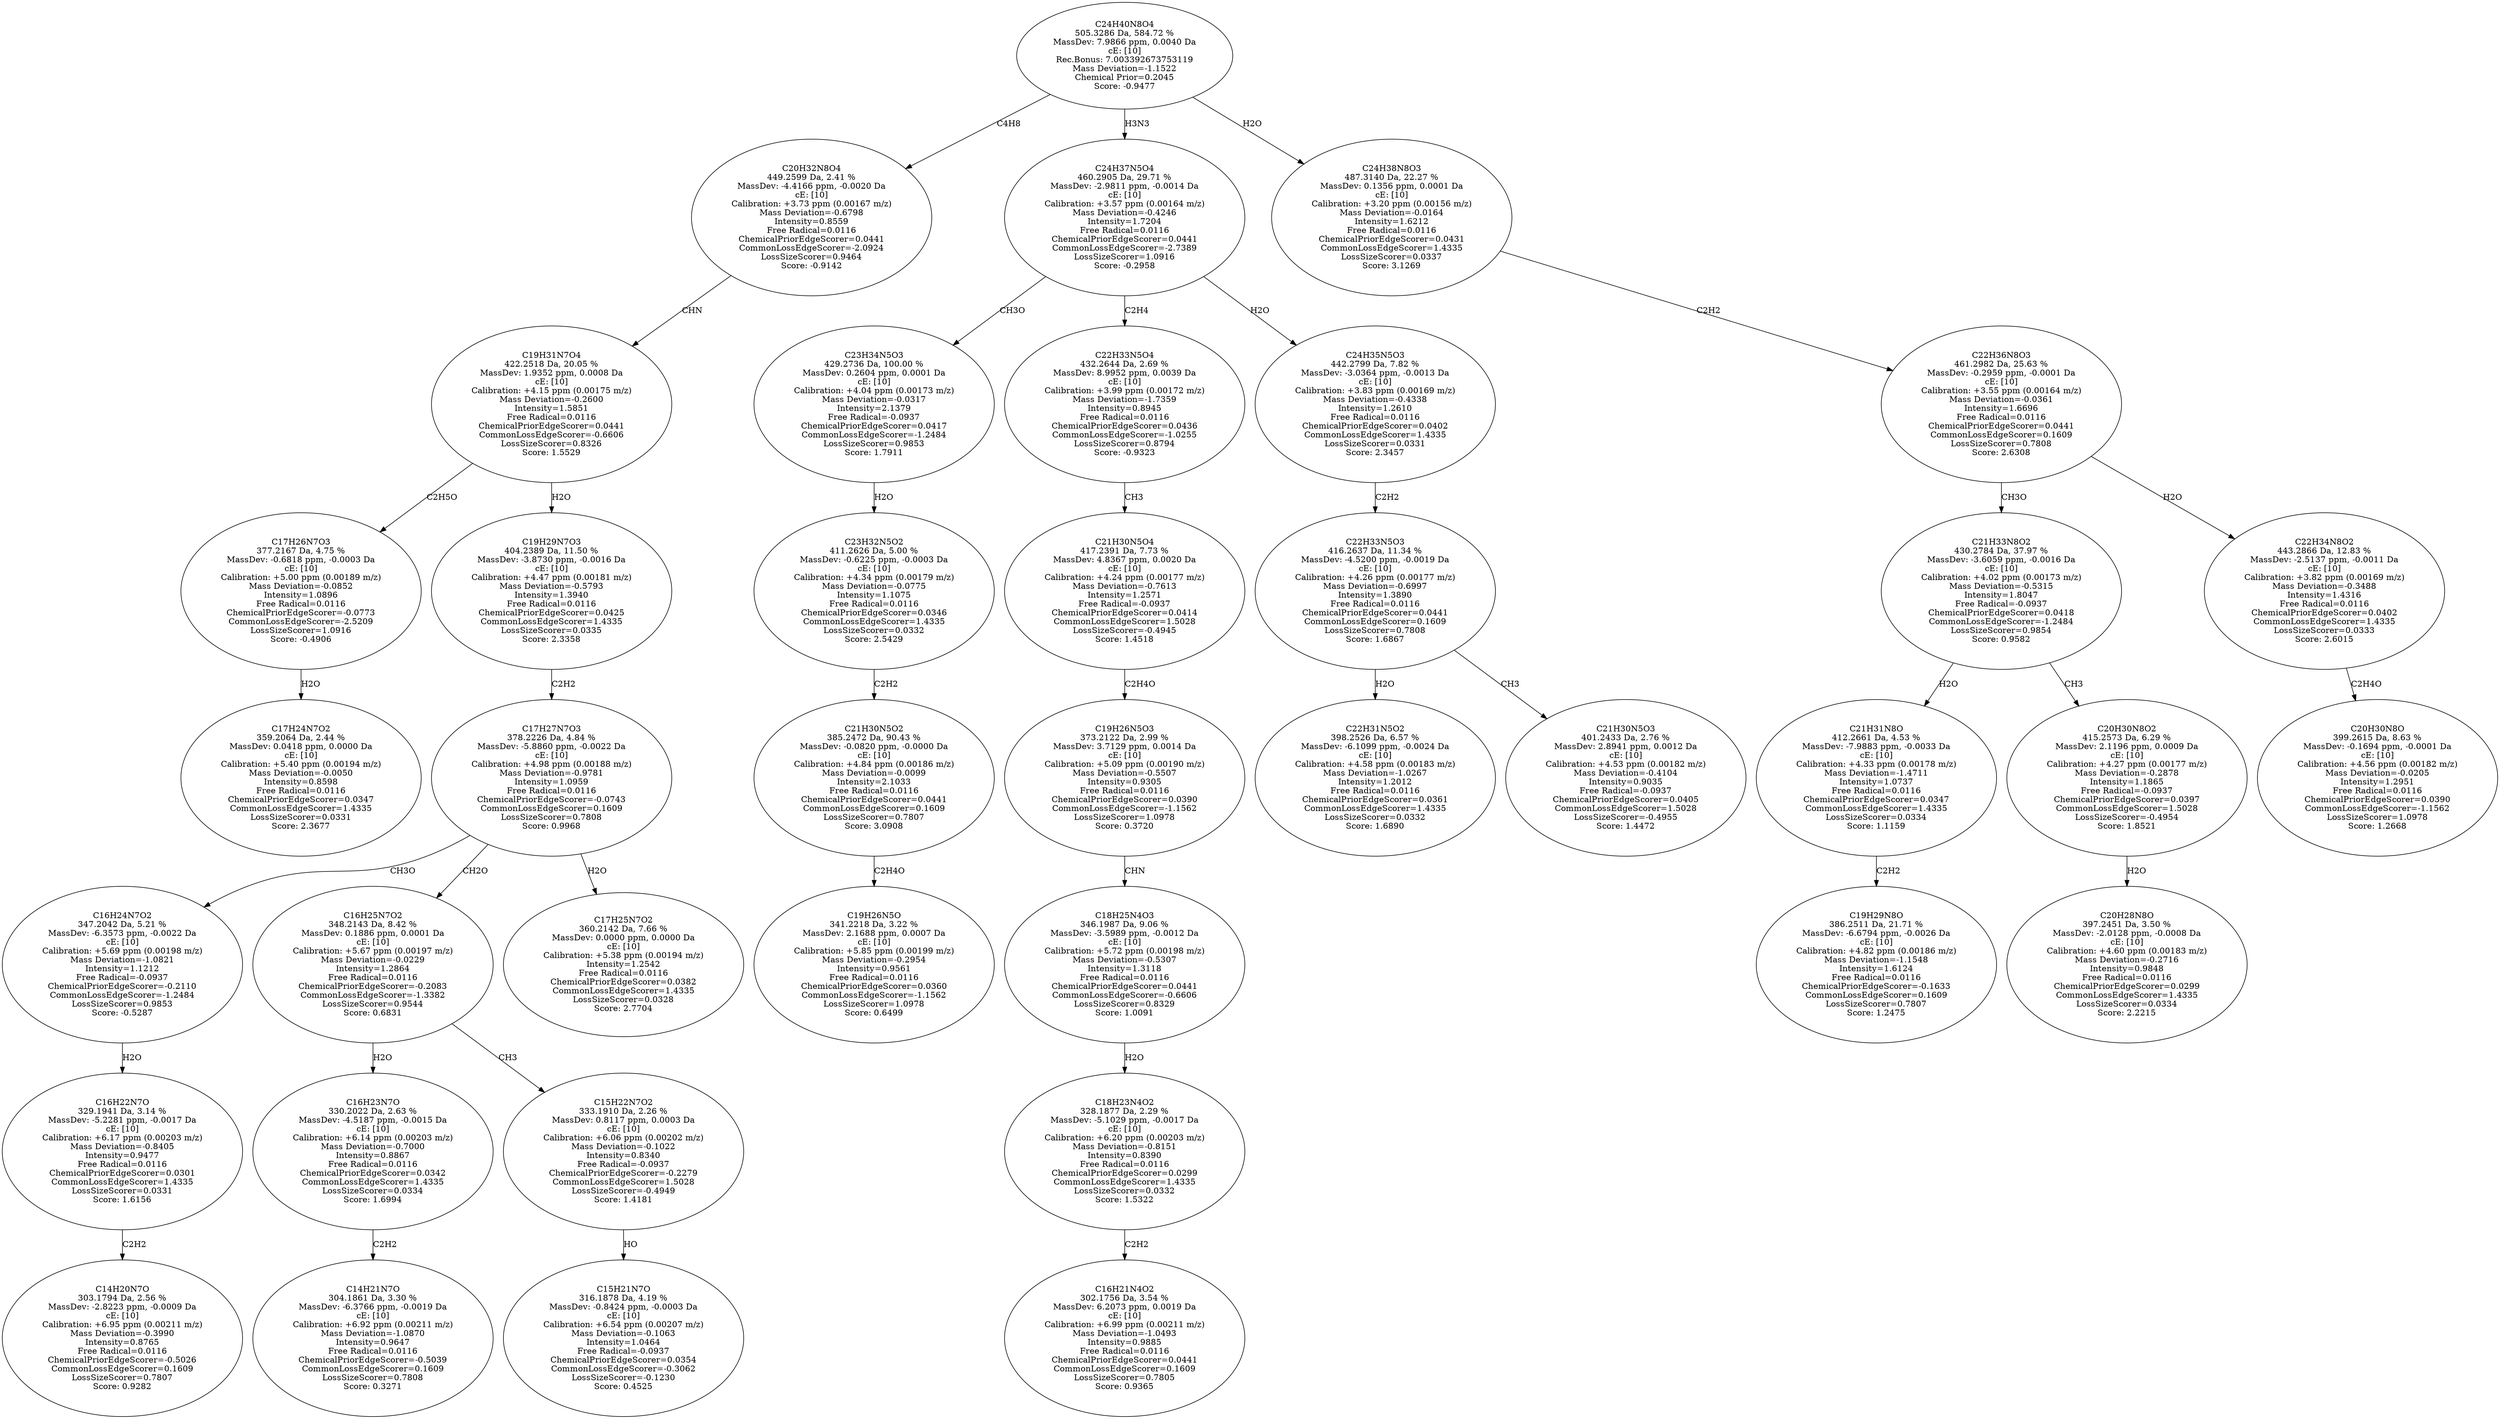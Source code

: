 strict digraph {
v1 [label="C17H24N7O2\n359.2064 Da, 2.44 %\nMassDev: 0.0418 ppm, 0.0000 Da\ncE: [10]\nCalibration: +5.40 ppm (0.00194 m/z)\nMass Deviation=-0.0050\nIntensity=0.8598\nFree Radical=0.0116\nChemicalPriorEdgeScorer=0.0347\nCommonLossEdgeScorer=1.4335\nLossSizeScorer=0.0331\nScore: 2.3677"];
v2 [label="C17H26N7O3\n377.2167 Da, 4.75 %\nMassDev: -0.6818 ppm, -0.0003 Da\ncE: [10]\nCalibration: +5.00 ppm (0.00189 m/z)\nMass Deviation=-0.0852\nIntensity=1.0896\nFree Radical=0.0116\nChemicalPriorEdgeScorer=-0.0773\nCommonLossEdgeScorer=-2.5209\nLossSizeScorer=1.0916\nScore: -0.4906"];
v3 [label="C14H20N7O\n303.1794 Da, 2.56 %\nMassDev: -2.8223 ppm, -0.0009 Da\ncE: [10]\nCalibration: +6.95 ppm (0.00211 m/z)\nMass Deviation=-0.3990\nIntensity=0.8765\nFree Radical=0.0116\nChemicalPriorEdgeScorer=-0.5026\nCommonLossEdgeScorer=0.1609\nLossSizeScorer=0.7807\nScore: 0.9282"];
v4 [label="C16H22N7O\n329.1941 Da, 3.14 %\nMassDev: -5.2281 ppm, -0.0017 Da\ncE: [10]\nCalibration: +6.17 ppm (0.00203 m/z)\nMass Deviation=-0.8405\nIntensity=0.9477\nFree Radical=0.0116\nChemicalPriorEdgeScorer=0.0301\nCommonLossEdgeScorer=1.4335\nLossSizeScorer=0.0331\nScore: 1.6156"];
v5 [label="C16H24N7O2\n347.2042 Da, 5.21 %\nMassDev: -6.3573 ppm, -0.0022 Da\ncE: [10]\nCalibration: +5.69 ppm (0.00198 m/z)\nMass Deviation=-1.0821\nIntensity=1.1212\nFree Radical=-0.0937\nChemicalPriorEdgeScorer=-0.2110\nCommonLossEdgeScorer=-1.2484\nLossSizeScorer=0.9853\nScore: -0.5287"];
v6 [label="C14H21N7O\n304.1861 Da, 3.30 %\nMassDev: -6.3766 ppm, -0.0019 Da\ncE: [10]\nCalibration: +6.92 ppm (0.00211 m/z)\nMass Deviation=-1.0870\nIntensity=0.9647\nFree Radical=0.0116\nChemicalPriorEdgeScorer=-0.5039\nCommonLossEdgeScorer=0.1609\nLossSizeScorer=0.7808\nScore: 0.3271"];
v7 [label="C16H23N7O\n330.2022 Da, 2.63 %\nMassDev: -4.5187 ppm, -0.0015 Da\ncE: [10]\nCalibration: +6.14 ppm (0.00203 m/z)\nMass Deviation=-0.7000\nIntensity=0.8867\nFree Radical=0.0116\nChemicalPriorEdgeScorer=0.0342\nCommonLossEdgeScorer=1.4335\nLossSizeScorer=0.0334\nScore: 1.6994"];
v8 [label="C15H21N7O\n316.1878 Da, 4.19 %\nMassDev: -0.8424 ppm, -0.0003 Da\ncE: [10]\nCalibration: +6.54 ppm (0.00207 m/z)\nMass Deviation=-0.1063\nIntensity=1.0464\nFree Radical=-0.0937\nChemicalPriorEdgeScorer=0.0354\nCommonLossEdgeScorer=-0.3062\nLossSizeScorer=-0.1230\nScore: 0.4525"];
v9 [label="C15H22N7O2\n333.1910 Da, 2.26 %\nMassDev: 0.8117 ppm, 0.0003 Da\ncE: [10]\nCalibration: +6.06 ppm (0.00202 m/z)\nMass Deviation=-0.1022\nIntensity=0.8340\nFree Radical=-0.0937\nChemicalPriorEdgeScorer=-0.2279\nCommonLossEdgeScorer=1.5028\nLossSizeScorer=-0.4949\nScore: 1.4181"];
v10 [label="C16H25N7O2\n348.2143 Da, 8.42 %\nMassDev: 0.1886 ppm, 0.0001 Da\ncE: [10]\nCalibration: +5.67 ppm (0.00197 m/z)\nMass Deviation=-0.0229\nIntensity=1.2864\nFree Radical=0.0116\nChemicalPriorEdgeScorer=-0.2083\nCommonLossEdgeScorer=-1.3382\nLossSizeScorer=0.9544\nScore: 0.6831"];
v11 [label="C17H25N7O2\n360.2142 Da, 7.66 %\nMassDev: 0.0000 ppm, 0.0000 Da\ncE: [10]\nCalibration: +5.38 ppm (0.00194 m/z)\nIntensity=1.2542\nFree Radical=0.0116\nChemicalPriorEdgeScorer=0.0382\nCommonLossEdgeScorer=1.4335\nLossSizeScorer=0.0328\nScore: 2.7704"];
v12 [label="C17H27N7O3\n378.2226 Da, 4.84 %\nMassDev: -5.8860 ppm, -0.0022 Da\ncE: [10]\nCalibration: +4.98 ppm (0.00188 m/z)\nMass Deviation=-0.9781\nIntensity=1.0959\nFree Radical=0.0116\nChemicalPriorEdgeScorer=-0.0743\nCommonLossEdgeScorer=0.1609\nLossSizeScorer=0.7808\nScore: 0.9968"];
v13 [label="C19H29N7O3\n404.2389 Da, 11.50 %\nMassDev: -3.8730 ppm, -0.0016 Da\ncE: [10]\nCalibration: +4.47 ppm (0.00181 m/z)\nMass Deviation=-0.5793\nIntensity=1.3940\nFree Radical=0.0116\nChemicalPriorEdgeScorer=0.0425\nCommonLossEdgeScorer=1.4335\nLossSizeScorer=0.0335\nScore: 2.3358"];
v14 [label="C19H31N7O4\n422.2518 Da, 20.05 %\nMassDev: 1.9352 ppm, 0.0008 Da\ncE: [10]\nCalibration: +4.15 ppm (0.00175 m/z)\nMass Deviation=-0.2600\nIntensity=1.5851\nFree Radical=0.0116\nChemicalPriorEdgeScorer=0.0441\nCommonLossEdgeScorer=-0.6606\nLossSizeScorer=0.8326\nScore: 1.5529"];
v15 [label="C20H32N8O4\n449.2599 Da, 2.41 %\nMassDev: -4.4166 ppm, -0.0020 Da\ncE: [10]\nCalibration: +3.73 ppm (0.00167 m/z)\nMass Deviation=-0.6798\nIntensity=0.8559\nFree Radical=0.0116\nChemicalPriorEdgeScorer=0.0441\nCommonLossEdgeScorer=-2.0924\nLossSizeScorer=0.9464\nScore: -0.9142"];
v16 [label="C19H26N5O\n341.2218 Da, 3.22 %\nMassDev: 2.1688 ppm, 0.0007 Da\ncE: [10]\nCalibration: +5.85 ppm (0.00199 m/z)\nMass Deviation=-0.2954\nIntensity=0.9561\nFree Radical=0.0116\nChemicalPriorEdgeScorer=0.0360\nCommonLossEdgeScorer=-1.1562\nLossSizeScorer=1.0978\nScore: 0.6499"];
v17 [label="C21H30N5O2\n385.2472 Da, 90.43 %\nMassDev: -0.0820 ppm, -0.0000 Da\ncE: [10]\nCalibration: +4.84 ppm (0.00186 m/z)\nMass Deviation=-0.0099\nIntensity=2.1033\nFree Radical=0.0116\nChemicalPriorEdgeScorer=0.0441\nCommonLossEdgeScorer=0.1609\nLossSizeScorer=0.7807\nScore: 3.0908"];
v18 [label="C23H32N5O2\n411.2626 Da, 5.00 %\nMassDev: -0.6225 ppm, -0.0003 Da\ncE: [10]\nCalibration: +4.34 ppm (0.00179 m/z)\nMass Deviation=-0.0775\nIntensity=1.1075\nFree Radical=0.0116\nChemicalPriorEdgeScorer=0.0346\nCommonLossEdgeScorer=1.4335\nLossSizeScorer=0.0332\nScore: 2.5429"];
v19 [label="C23H34N5O3\n429.2736 Da, 100.00 %\nMassDev: 0.2604 ppm, 0.0001 Da\ncE: [10]\nCalibration: +4.04 ppm (0.00173 m/z)\nMass Deviation=-0.0317\nIntensity=2.1379\nFree Radical=-0.0937\nChemicalPriorEdgeScorer=0.0417\nCommonLossEdgeScorer=-1.2484\nLossSizeScorer=0.9853\nScore: 1.7911"];
v20 [label="C16H21N4O2\n302.1756 Da, 3.54 %\nMassDev: 6.2073 ppm, 0.0019 Da\ncE: [10]\nCalibration: +6.99 ppm (0.00211 m/z)\nMass Deviation=-1.0493\nIntensity=0.9885\nFree Radical=0.0116\nChemicalPriorEdgeScorer=0.0441\nCommonLossEdgeScorer=0.1609\nLossSizeScorer=0.7805\nScore: 0.9365"];
v21 [label="C18H23N4O2\n328.1877 Da, 2.29 %\nMassDev: -5.1029 ppm, -0.0017 Da\ncE: [10]\nCalibration: +6.20 ppm (0.00203 m/z)\nMass Deviation=-0.8151\nIntensity=0.8390\nFree Radical=0.0116\nChemicalPriorEdgeScorer=0.0299\nCommonLossEdgeScorer=1.4335\nLossSizeScorer=0.0332\nScore: 1.5322"];
v22 [label="C18H25N4O3\n346.1987 Da, 9.06 %\nMassDev: -3.5989 ppm, -0.0012 Da\ncE: [10]\nCalibration: +5.72 ppm (0.00198 m/z)\nMass Deviation=-0.5307\nIntensity=1.3118\nFree Radical=0.0116\nChemicalPriorEdgeScorer=0.0441\nCommonLossEdgeScorer=-0.6606\nLossSizeScorer=0.8329\nScore: 1.0091"];
v23 [label="C19H26N5O3\n373.2122 Da, 2.99 %\nMassDev: 3.7129 ppm, 0.0014 Da\ncE: [10]\nCalibration: +5.09 ppm (0.00190 m/z)\nMass Deviation=-0.5507\nIntensity=0.9305\nFree Radical=0.0116\nChemicalPriorEdgeScorer=0.0390\nCommonLossEdgeScorer=-1.1562\nLossSizeScorer=1.0978\nScore: 0.3720"];
v24 [label="C21H30N5O4\n417.2391 Da, 7.73 %\nMassDev: 4.8367 ppm, 0.0020 Da\ncE: [10]\nCalibration: +4.24 ppm (0.00177 m/z)\nMass Deviation=-0.7613\nIntensity=1.2571\nFree Radical=-0.0937\nChemicalPriorEdgeScorer=0.0414\nCommonLossEdgeScorer=1.5028\nLossSizeScorer=-0.4945\nScore: 1.4518"];
v25 [label="C22H33N5O4\n432.2644 Da, 2.69 %\nMassDev: 8.9952 ppm, 0.0039 Da\ncE: [10]\nCalibration: +3.99 ppm (0.00172 m/z)\nMass Deviation=-1.7359\nIntensity=0.8945\nFree Radical=0.0116\nChemicalPriorEdgeScorer=0.0436\nCommonLossEdgeScorer=-1.0255\nLossSizeScorer=0.8794\nScore: -0.9323"];
v26 [label="C22H31N5O2\n398.2526 Da, 6.57 %\nMassDev: -6.1099 ppm, -0.0024 Da\ncE: [10]\nCalibration: +4.58 ppm (0.00183 m/z)\nMass Deviation=-1.0267\nIntensity=1.2012\nFree Radical=0.0116\nChemicalPriorEdgeScorer=0.0361\nCommonLossEdgeScorer=1.4335\nLossSizeScorer=0.0332\nScore: 1.6890"];
v27 [label="C21H30N5O3\n401.2433 Da, 2.76 %\nMassDev: 2.8941 ppm, 0.0012 Da\ncE: [10]\nCalibration: +4.53 ppm (0.00182 m/z)\nMass Deviation=-0.4104\nIntensity=0.9035\nFree Radical=-0.0937\nChemicalPriorEdgeScorer=0.0405\nCommonLossEdgeScorer=1.5028\nLossSizeScorer=-0.4955\nScore: 1.4472"];
v28 [label="C22H33N5O3\n416.2637 Da, 11.34 %\nMassDev: -4.5200 ppm, -0.0019 Da\ncE: [10]\nCalibration: +4.26 ppm (0.00177 m/z)\nMass Deviation=-0.6997\nIntensity=1.3890\nFree Radical=0.0116\nChemicalPriorEdgeScorer=0.0441\nCommonLossEdgeScorer=0.1609\nLossSizeScorer=0.7808\nScore: 1.6867"];
v29 [label="C24H35N5O3\n442.2799 Da, 7.82 %\nMassDev: -3.0364 ppm, -0.0013 Da\ncE: [10]\nCalibration: +3.83 ppm (0.00169 m/z)\nMass Deviation=-0.4338\nIntensity=1.2610\nFree Radical=0.0116\nChemicalPriorEdgeScorer=0.0402\nCommonLossEdgeScorer=1.4335\nLossSizeScorer=0.0331\nScore: 2.3457"];
v30 [label="C24H37N5O4\n460.2905 Da, 29.71 %\nMassDev: -2.9811 ppm, -0.0014 Da\ncE: [10]\nCalibration: +3.57 ppm (0.00164 m/z)\nMass Deviation=-0.4246\nIntensity=1.7204\nFree Radical=0.0116\nChemicalPriorEdgeScorer=0.0441\nCommonLossEdgeScorer=-2.7389\nLossSizeScorer=1.0916\nScore: -0.2958"];
v31 [label="C19H29N8O\n386.2511 Da, 21.71 %\nMassDev: -6.6794 ppm, -0.0026 Da\ncE: [10]\nCalibration: +4.82 ppm (0.00186 m/z)\nMass Deviation=-1.1548\nIntensity=1.6124\nFree Radical=0.0116\nChemicalPriorEdgeScorer=-0.1633\nCommonLossEdgeScorer=0.1609\nLossSizeScorer=0.7807\nScore: 1.2475"];
v32 [label="C21H31N8O\n412.2661 Da, 4.53 %\nMassDev: -7.9883 ppm, -0.0033 Da\ncE: [10]\nCalibration: +4.33 ppm (0.00178 m/z)\nMass Deviation=-1.4711\nIntensity=1.0737\nFree Radical=0.0116\nChemicalPriorEdgeScorer=0.0347\nCommonLossEdgeScorer=1.4335\nLossSizeScorer=0.0334\nScore: 1.1159"];
v33 [label="C20H28N8O\n397.2451 Da, 3.50 %\nMassDev: -2.0128 ppm, -0.0008 Da\ncE: [10]\nCalibration: +4.60 ppm (0.00183 m/z)\nMass Deviation=-0.2716\nIntensity=0.9848\nFree Radical=0.0116\nChemicalPriorEdgeScorer=0.0299\nCommonLossEdgeScorer=1.4335\nLossSizeScorer=0.0334\nScore: 2.2215"];
v34 [label="C20H30N8O2\n415.2573 Da, 6.29 %\nMassDev: 2.1196 ppm, 0.0009 Da\ncE: [10]\nCalibration: +4.27 ppm (0.00177 m/z)\nMass Deviation=-0.2878\nIntensity=1.1865\nFree Radical=-0.0937\nChemicalPriorEdgeScorer=0.0397\nCommonLossEdgeScorer=1.5028\nLossSizeScorer=-0.4954\nScore: 1.8521"];
v35 [label="C21H33N8O2\n430.2784 Da, 37.97 %\nMassDev: -3.6059 ppm, -0.0016 Da\ncE: [10]\nCalibration: +4.02 ppm (0.00173 m/z)\nMass Deviation=-0.5315\nIntensity=1.8047\nFree Radical=-0.0937\nChemicalPriorEdgeScorer=0.0418\nCommonLossEdgeScorer=-1.2484\nLossSizeScorer=0.9854\nScore: 0.9582"];
v36 [label="C20H30N8O\n399.2615 Da, 8.63 %\nMassDev: -0.1694 ppm, -0.0001 Da\ncE: [10]\nCalibration: +4.56 ppm (0.00182 m/z)\nMass Deviation=-0.0205\nIntensity=1.2951\nFree Radical=0.0116\nChemicalPriorEdgeScorer=0.0390\nCommonLossEdgeScorer=-1.1562\nLossSizeScorer=1.0978\nScore: 1.2668"];
v37 [label="C22H34N8O2\n443.2866 Da, 12.83 %\nMassDev: -2.5137 ppm, -0.0011 Da\ncE: [10]\nCalibration: +3.82 ppm (0.00169 m/z)\nMass Deviation=-0.3488\nIntensity=1.4316\nFree Radical=0.0116\nChemicalPriorEdgeScorer=0.0402\nCommonLossEdgeScorer=1.4335\nLossSizeScorer=0.0333\nScore: 2.6015"];
v38 [label="C22H36N8O3\n461.2982 Da, 25.63 %\nMassDev: -0.2959 ppm, -0.0001 Da\ncE: [10]\nCalibration: +3.55 ppm (0.00164 m/z)\nMass Deviation=-0.0361\nIntensity=1.6696\nFree Radical=0.0116\nChemicalPriorEdgeScorer=0.0441\nCommonLossEdgeScorer=0.1609\nLossSizeScorer=0.7808\nScore: 2.6308"];
v39 [label="C24H38N8O3\n487.3140 Da, 22.27 %\nMassDev: 0.1356 ppm, 0.0001 Da\ncE: [10]\nCalibration: +3.20 ppm (0.00156 m/z)\nMass Deviation=-0.0164\nIntensity=1.6212\nFree Radical=0.0116\nChemicalPriorEdgeScorer=0.0431\nCommonLossEdgeScorer=1.4335\nLossSizeScorer=0.0337\nScore: 3.1269"];
v40 [label="C24H40N8O4\n505.3286 Da, 584.72 %\nMassDev: 7.9866 ppm, 0.0040 Da\ncE: [10]\nRec.Bonus: 7.003392673753119\nMass Deviation=-1.1522\nChemical Prior=0.2045\nScore: -0.9477"];
v2 -> v1 [label="H2O"];
v14 -> v2 [label="C2H5O"];
v4 -> v3 [label="C2H2"];
v5 -> v4 [label="H2O"];
v12 -> v5 [label="CH3O"];
v7 -> v6 [label="C2H2"];
v10 -> v7 [label="H2O"];
v9 -> v8 [label="HO"];
v10 -> v9 [label="CH3"];
v12 -> v10 [label="CH2O"];
v12 -> v11 [label="H2O"];
v13 -> v12 [label="C2H2"];
v14 -> v13 [label="H2O"];
v15 -> v14 [label="CHN"];
v40 -> v15 [label="C4H8"];
v17 -> v16 [label="C2H4O"];
v18 -> v17 [label="C2H2"];
v19 -> v18 [label="H2O"];
v30 -> v19 [label="CH3O"];
v21 -> v20 [label="C2H2"];
v22 -> v21 [label="H2O"];
v23 -> v22 [label="CHN"];
v24 -> v23 [label="C2H4O"];
v25 -> v24 [label="CH3"];
v30 -> v25 [label="C2H4"];
v28 -> v26 [label="H2O"];
v28 -> v27 [label="CH3"];
v29 -> v28 [label="C2H2"];
v30 -> v29 [label="H2O"];
v40 -> v30 [label="H3N3"];
v32 -> v31 [label="C2H2"];
v35 -> v32 [label="H2O"];
v34 -> v33 [label="H2O"];
v35 -> v34 [label="CH3"];
v38 -> v35 [label="CH3O"];
v37 -> v36 [label="C2H4O"];
v38 -> v37 [label="H2O"];
v39 -> v38 [label="C2H2"];
v40 -> v39 [label="H2O"];
}